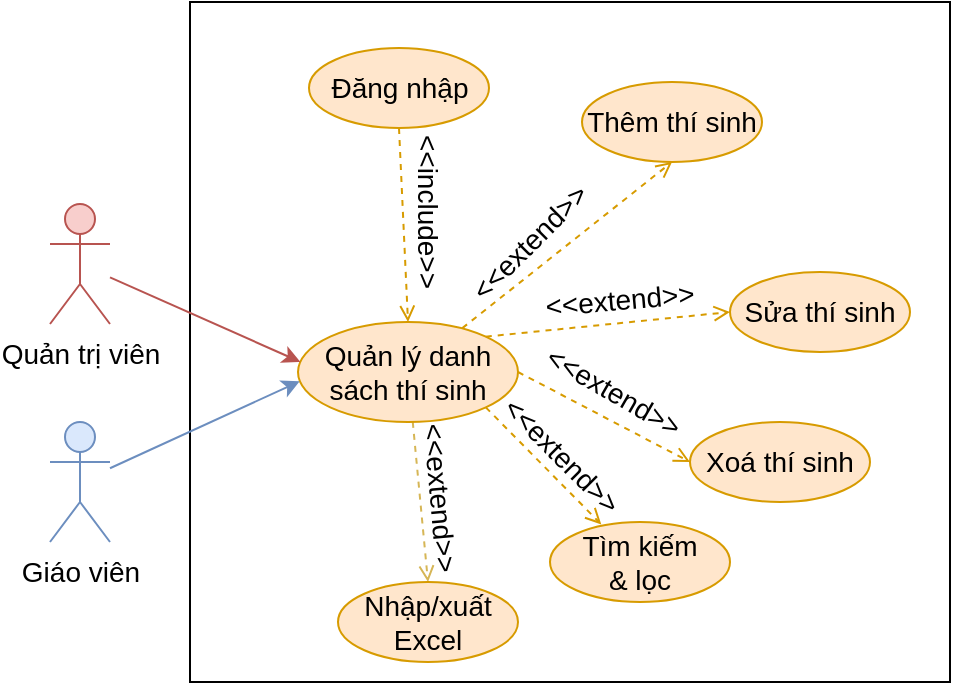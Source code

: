 <mxfile version="26.0.7">
  <diagram name="Page-1" id="2Mh8fFr2FcED1S8AqWcj">
    <mxGraphModel dx="875" dy="518" grid="1" gridSize="10" guides="1" tooltips="1" connect="1" arrows="1" fold="1" page="1" pageScale="1" pageWidth="850" pageHeight="1100" math="0" shadow="0">
      <root>
        <mxCell id="0" />
        <mxCell id="1" parent="0" />
        <mxCell id="AXHt1w2UiJrfAOA2uV9y-1" value="" style="rounded=0;whiteSpace=wrap;html=1;" parent="1" vertex="1">
          <mxGeometry x="360" y="130" width="380" height="340" as="geometry" />
        </mxCell>
        <mxCell id="h74L1qnNPXKqBKv787xD-20" style="rounded=0;orthogonalLoop=1;jettySize=auto;html=1;entryX=0.5;entryY=0;entryDx=0;entryDy=0;fillColor=#fff2cc;strokeColor=#d6b656;dashed=1;endArrow=open;endFill=0;" parent="1" source="h74L1qnNPXKqBKv787xD-1" target="h74L1qnNPXKqBKv787xD-18" edge="1">
          <mxGeometry relative="1" as="geometry" />
        </mxCell>
        <mxCell id="h74L1qnNPXKqBKv787xD-1" value="Quản lý danh sách thí sinh" style="ellipse;whiteSpace=wrap;html=1;fillColor=#ffe6cc;strokeColor=#d79b00;fontSize=14;" parent="1" vertex="1">
          <mxGeometry x="414" y="290" width="110" height="50" as="geometry" />
        </mxCell>
        <mxCell id="h74L1qnNPXKqBKv787xD-2" style="rounded=0;orthogonalLoop=1;jettySize=auto;html=1;entryX=0.5;entryY=1;entryDx=0;entryDy=0;fillColor=#ffe6cc;strokeColor=#d79b00;exitX=0.747;exitY=0.061;exitDx=0;exitDy=0;exitPerimeter=0;dashed=1;fontSize=14;endArrow=open;endFill=0;" parent="1" source="h74L1qnNPXKqBKv787xD-1" target="h74L1qnNPXKqBKv787xD-5" edge="1">
          <mxGeometry relative="1" as="geometry">
            <mxPoint x="495" y="263" as="sourcePoint" />
          </mxGeometry>
        </mxCell>
        <mxCell id="h74L1qnNPXKqBKv787xD-3" style="rounded=0;orthogonalLoop=1;jettySize=auto;html=1;entryX=0;entryY=0.5;entryDx=0;entryDy=0;fillColor=#ffe6cc;strokeColor=#d79b00;exitX=1;exitY=0;exitDx=0;exitDy=0;dashed=1;fontSize=14;endArrow=open;endFill=0;" parent="1" source="h74L1qnNPXKqBKv787xD-1" target="h74L1qnNPXKqBKv787xD-6" edge="1">
          <mxGeometry relative="1" as="geometry">
            <mxPoint x="516" y="280" as="sourcePoint" />
          </mxGeometry>
        </mxCell>
        <mxCell id="h74L1qnNPXKqBKv787xD-4" style="rounded=0;orthogonalLoop=1;jettySize=auto;html=1;exitX=1;exitY=0.5;exitDx=0;exitDy=0;entryX=0;entryY=0.5;entryDx=0;entryDy=0;fillColor=#ffe6cc;strokeColor=#d79b00;dashed=1;fontSize=14;endArrow=open;endFill=0;" parent="1" source="h74L1qnNPXKqBKv787xD-1" target="h74L1qnNPXKqBKv787xD-7" edge="1">
          <mxGeometry relative="1" as="geometry">
            <mxPoint x="503" y="294" as="sourcePoint" />
          </mxGeometry>
        </mxCell>
        <mxCell id="h74L1qnNPXKqBKv787xD-5" value="Thêm thí sinh" style="ellipse;whiteSpace=wrap;html=1;fillColor=#ffe6cc;strokeColor=#d79b00;fontSize=14;" parent="1" vertex="1">
          <mxGeometry x="556" y="170" width="90" height="40" as="geometry" />
        </mxCell>
        <mxCell id="h74L1qnNPXKqBKv787xD-6" value="Sửa thí sinh" style="ellipse;whiteSpace=wrap;html=1;fillColor=#ffe6cc;strokeColor=#d79b00;fontSize=14;" parent="1" vertex="1">
          <mxGeometry x="630" y="265" width="90" height="40" as="geometry" />
        </mxCell>
        <mxCell id="h74L1qnNPXKqBKv787xD-7" value="Xoá thí sinh" style="ellipse;whiteSpace=wrap;html=1;fillColor=#ffe6cc;strokeColor=#d79b00;fontSize=14;" parent="1" vertex="1">
          <mxGeometry x="610" y="340" width="90" height="40" as="geometry" />
        </mxCell>
        <mxCell id="h74L1qnNPXKqBKv787xD-8" value="&lt;font style=&quot;font-size: 14px;&quot;&gt;&amp;lt;&amp;lt;extend&amp;gt;&amp;gt;&lt;/font&gt;" style="text;html=1;strokeColor=none;fillColor=none;align=center;verticalAlign=middle;whiteSpace=wrap;rounded=0;rotation=-45;fontSize=14;" parent="1" vertex="1">
          <mxGeometry x="500" y="235" width="60" height="30" as="geometry" />
        </mxCell>
        <mxCell id="h74L1qnNPXKqBKv787xD-9" value="&lt;font style=&quot;font-size: 14px;&quot;&gt;&amp;lt;&amp;lt;extend&amp;gt;&amp;gt;&lt;/font&gt;" style="text;html=1;strokeColor=none;fillColor=none;align=center;verticalAlign=middle;whiteSpace=wrap;rounded=0;rotation=-5;fontSize=14;" parent="1" vertex="1">
          <mxGeometry x="545" y="264" width="60" height="30" as="geometry" />
        </mxCell>
        <mxCell id="h74L1qnNPXKqBKv787xD-10" value="&lt;font style=&quot;font-size: 14px;&quot;&gt;&amp;lt;&amp;lt;extend&amp;gt;&amp;gt;&lt;/font&gt;" style="text;html=1;strokeColor=none;fillColor=none;align=center;verticalAlign=middle;whiteSpace=wrap;rounded=0;rotation=30;fontSize=14;" parent="1" vertex="1">
          <mxGeometry x="542" y="310" width="60" height="30" as="geometry" />
        </mxCell>
        <mxCell id="h74L1qnNPXKqBKv787xD-11" style="rounded=0;orthogonalLoop=1;jettySize=auto;html=1;entryX=0.011;entryY=0.399;entryDx=0;entryDy=0;fillColor=#f8cecc;strokeColor=#b85450;fontSize=14;entryPerimeter=0;" parent="1" source="h74L1qnNPXKqBKv787xD-12" target="h74L1qnNPXKqBKv787xD-1" edge="1">
          <mxGeometry relative="1" as="geometry">
            <mxPoint x="414.0" y="315" as="targetPoint" />
          </mxGeometry>
        </mxCell>
        <mxCell id="h74L1qnNPXKqBKv787xD-12" value="Quản trị viên" style="shape=umlActor;verticalLabelPosition=bottom;verticalAlign=top;html=1;outlineConnect=0;fillColor=#f8cecc;strokeColor=#b85450;fontSize=14;" parent="1" vertex="1">
          <mxGeometry x="290" y="231.0" width="30" height="60" as="geometry" />
        </mxCell>
        <mxCell id="h74L1qnNPXKqBKv787xD-13" style="rounded=0;orthogonalLoop=1;jettySize=auto;html=1;entryX=0.5;entryY=0;entryDx=0;entryDy=0;fillColor=#ffe6cc;strokeColor=#d79b00;endArrow=open;endFill=0;dashed=1;exitX=0.5;exitY=1;exitDx=0;exitDy=0;" parent="1" source="h74L1qnNPXKqBKv787xD-14" target="h74L1qnNPXKqBKv787xD-1" edge="1">
          <mxGeometry relative="1" as="geometry">
            <mxPoint x="325.5" y="106" as="targetPoint" />
            <mxPoint x="325" y="196" as="sourcePoint" />
          </mxGeometry>
        </mxCell>
        <mxCell id="h74L1qnNPXKqBKv787xD-14" value="Đăng nhập" style="ellipse;whiteSpace=wrap;html=1;fillColor=#ffe6cc;strokeColor=#d79b00;fontSize=14;" parent="1" vertex="1">
          <mxGeometry x="419.5" y="153" width="90" height="40" as="geometry" />
        </mxCell>
        <mxCell id="h74L1qnNPXKqBKv787xD-15" value="&lt;font&gt;&amp;lt;&amp;lt;include&amp;gt;&amp;gt;&lt;/font&gt;" style="text;html=1;strokeColor=none;fillColor=none;align=center;verticalAlign=middle;whiteSpace=wrap;rounded=0;rotation=90;fontSize=14;" parent="1" vertex="1">
          <mxGeometry x="449" y="220" width="60" height="30" as="geometry" />
        </mxCell>
        <mxCell id="h74L1qnNPXKqBKv787xD-16" style="rounded=0;orthogonalLoop=1;jettySize=auto;html=1;entryX=0.008;entryY=0.593;entryDx=0;entryDy=0;fillColor=#dae8fc;strokeColor=#6c8ebf;entryPerimeter=0;" parent="1" source="h74L1qnNPXKqBKv787xD-17" target="h74L1qnNPXKqBKv787xD-1" edge="1">
          <mxGeometry relative="1" as="geometry" />
        </mxCell>
        <mxCell id="h74L1qnNPXKqBKv787xD-17" value="Giáo viên" style="shape=umlActor;verticalLabelPosition=bottom;verticalAlign=top;html=1;outlineConnect=0;fillColor=#dae8fc;strokeColor=#6c8ebf;fontSize=14;" parent="1" vertex="1">
          <mxGeometry x="290" y="340.0" width="30" height="60" as="geometry" />
        </mxCell>
        <mxCell id="h74L1qnNPXKqBKv787xD-18" value="Nhập/xuất&lt;br&gt;Excel" style="ellipse;whiteSpace=wrap;html=1;fillColor=#ffe6cc;strokeColor=#d79b00;fontSize=14;" parent="1" vertex="1">
          <mxGeometry x="434" y="420" width="90" height="40" as="geometry" />
        </mxCell>
        <mxCell id="65FqbXFQ9xFgw_asrxuZ-1" value="Tìm kiếm&lt;div&gt;&amp;amp; lọc&lt;/div&gt;" style="ellipse;whiteSpace=wrap;html=1;fillColor=#ffe6cc;strokeColor=#d79b00;fontSize=14;" vertex="1" parent="1">
          <mxGeometry x="540" y="390" width="90" height="40" as="geometry" />
        </mxCell>
        <mxCell id="65FqbXFQ9xFgw_asrxuZ-2" style="rounded=0;orthogonalLoop=1;jettySize=auto;html=1;exitX=1;exitY=1;exitDx=0;exitDy=0;entryX=0.285;entryY=0.03;entryDx=0;entryDy=0;dashed=1;fillColor=#ffe6cc;strokeColor=#d79b00;endArrow=open;endFill=0;entryPerimeter=0;" edge="1" parent="1" source="h74L1qnNPXKqBKv787xD-1" target="65FqbXFQ9xFgw_asrxuZ-1">
          <mxGeometry relative="1" as="geometry" />
        </mxCell>
        <mxCell id="65FqbXFQ9xFgw_asrxuZ-3" value="&lt;font style=&quot;font-size: 14px;&quot;&gt;&amp;lt;&amp;lt;extend&amp;gt;&amp;gt;&lt;/font&gt;" style="text;html=1;strokeColor=none;fillColor=none;align=center;verticalAlign=middle;whiteSpace=wrap;rounded=0;rotation=45;fontSize=14;" vertex="1" parent="1">
          <mxGeometry x="516" y="342" width="60" height="30" as="geometry" />
        </mxCell>
        <mxCell id="65FqbXFQ9xFgw_asrxuZ-4" value="&lt;font style=&quot;font-size: 14px;&quot;&gt;&amp;lt;&amp;lt;extend&amp;gt;&amp;gt;&lt;/font&gt;" style="text;html=1;strokeColor=none;fillColor=none;align=center;verticalAlign=middle;whiteSpace=wrap;rounded=0;rotation=85;fontSize=14;" vertex="1" parent="1">
          <mxGeometry x="455" y="363" width="60" height="30" as="geometry" />
        </mxCell>
      </root>
    </mxGraphModel>
  </diagram>
</mxfile>
